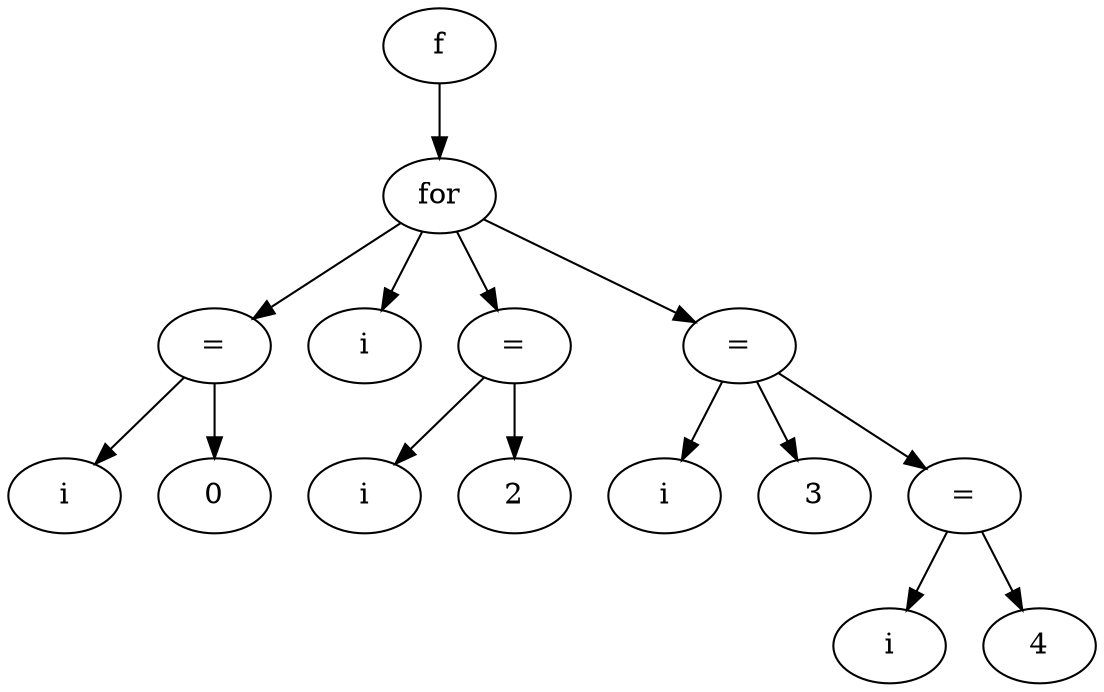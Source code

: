 digraph {
x559fdc8426f0 -> x559fdc842590
x559fdc842590 -> x559fdc841940
x559fdc842590 -> x559fdc841ab0
x559fdc842590 -> x559fdc841de0
x559fdc842590 -> x559fdc842180
x559fdc841940 -> x559fdc841780
x559fdc841940 -> x559fdc841860
x559fdc841de0 -> x559fdc841c20
x559fdc841de0 -> x559fdc841d00
x559fdc842180 -> x559fdc841fc0
x559fdc842180 -> x559fdc8420a0
x559fdc842180 -> x559fdc8424b0
x559fdc8424b0 -> x559fdc8422f0
x559fdc8424b0 -> x559fdc8423d0
x559fdc8426f0 [label="f"];
x559fdc842590 [label="for"];
x559fdc841940 [label="="];
x559fdc841780 [label="i"];
x559fdc841860 [label="0"];
x559fdc841ab0 [label="i"];
x559fdc841de0 [label="="];
x559fdc841c20 [label="i"];
x559fdc841d00 [label="2"];
x559fdc842180 [label="="];
x559fdc841fc0 [label="i"];
x559fdc8420a0 [label="3"];
x559fdc8424b0 [label="="];
x559fdc8422f0 [label="i"];
x559fdc8423d0 [label="4"];
}

